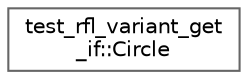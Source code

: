 digraph "类继承关系图"
{
 // LATEX_PDF_SIZE
  bgcolor="transparent";
  edge [fontname=Helvetica,fontsize=10,labelfontname=Helvetica,labelfontsize=10];
  node [fontname=Helvetica,fontsize=10,shape=box,height=0.2,width=0.4];
  rankdir="LR";
  Node0 [id="Node000000",label="test_rfl_variant_get\l_if::Circle",height=0.2,width=0.4,color="grey40", fillcolor="white", style="filled",URL="$structtest__rfl__variant__get__if_1_1_circle.html",tooltip=" "];
}
